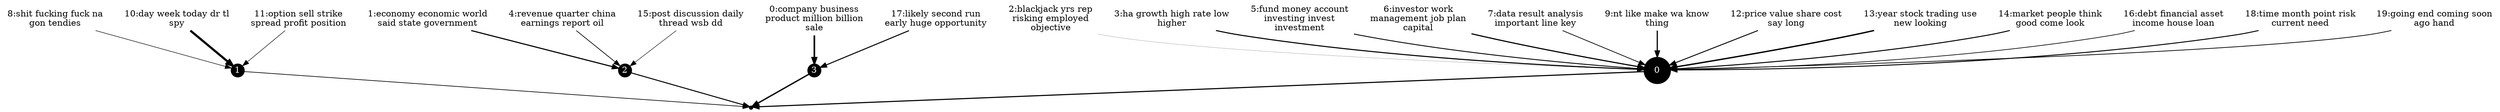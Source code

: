 strict digraph {
	node [shape=point];
	n1_0 -> n2_0 [penwidth=1.73];
	n0_2 -> n1_0 [penwidth=0.20];
	n0_3 -> n1_0 [penwidth=1.68];
	n0_5 -> n1_0 [penwidth=1.38];
	n0_6 -> n1_0 [penwidth=1.81];
	n0_7 -> n1_0 [penwidth=1.13];
	n0_9 -> n1_0 [penwidth=1.88];
	n0_12 -> n1_0 [penwidth=1.46];
	n0_13 -> n1_0 [penwidth=2.18];
	n0_14 -> n1_0 [penwidth=1.54];
	n0_16 -> n1_0 [penwidth=1.03];
	n0_18 -> n1_0 [penwidth=1.49];
	n0_19 -> n1_0 [penwidth=1.14];
	n1_1 -> n2_0 [penwidth=1.02];
	n0_8 -> n1_1 [penwidth=0.79];
	n0_10 -> n1_1 [penwidth=3.48];
	n0_11 -> n1_1 [penwidth=0.77];
	n1_2 -> n2_0 [penwidth=1.57];
	n0_1 -> n1_2 [penwidth=1.77];
	n0_4 -> n1_2 [penwidth=1.05];
	n0_15 -> n1_2 [penwidth=0.70];
	n1_3 -> n2_0 [penwidth=2.15];
	n0_0 -> n1_3 [penwidth=2.59];
	n0_17 -> n1_3 [penwidth=1.61];
	n1_0 [shape=circle,margin="0,0",style=filled,fillcolor=black,fontcolor=white,height=0.60,label="0"]
	n0_2 [label="2:blackjack yrs rep
risking employed
objective",shape=none,fontcolor="black"]
	n0_3 [label="3:ha growth high rate low
higher",shape=none,fontcolor="black"]
	n0_5 [label="5:fund money account
investing invest
investment",shape=none,fontcolor="black"]
	n0_6 [label="6:investor work
management job plan
capital",shape=none,fontcolor="black"]
	n0_7 [label="7:data result analysis
important line key",shape=none,fontcolor="black"]
	n0_9 [label="9:nt like make wa know
thing",shape=none,fontcolor="black"]
	n0_12 [label="12:price value share cost
say long",shape=none,fontcolor="black"]
	n0_13 [label="13:year stock trading use
new looking",shape=none,fontcolor="black"]
	n0_14 [label="14:market people think
good come look",shape=none,fontcolor="black"]
	n0_16 [label="16:debt financial asset
income house loan",shape=none,fontcolor="black"]
	n0_18 [label="18:time month point risk
current need",shape=none,fontcolor="black"]
	n0_19 [label="19:going end coming soon
ago hand",shape=none,fontcolor="black"]
	n1_1 [shape=circle,margin="0,0",style=filled,fillcolor=black,fontcolor=white,height=0.06,label="1"]
	n0_8 [label="8:shit fucking fuck na
gon tendies",shape=none,fontcolor="black"]
	n0_10 [label="10:day week today dr tl
spy",shape=none,fontcolor="black"]
	n0_11 [label="11:option sell strike
spread profit position",shape=none,fontcolor="black"]
	n1_2 [shape=circle,margin="0,0",style=filled,fillcolor=black,fontcolor=white,height=0.06,label="2"]
	n0_1 [label="1:economy economic world
said state government",shape=none,fontcolor="black"]
	n0_4 [label="4:revenue quarter china
earnings report oil",shape=none,fontcolor="black"]
	n0_15 [label="15:post discussion daily
thread wsb dd",shape=none,fontcolor="black"]
	n1_3 [shape=circle,margin="0,0",style=filled,fillcolor=black,fontcolor=white,height=0.04,label="3"]
	n0_0 [label="0:company business
product million billion
sale",shape=none,fontcolor="black"]
	n0_17 [label="17:likely second run
early huge opportunity",shape=none,fontcolor="black"]
	n2_0 [shape=point,height=0.08]
}